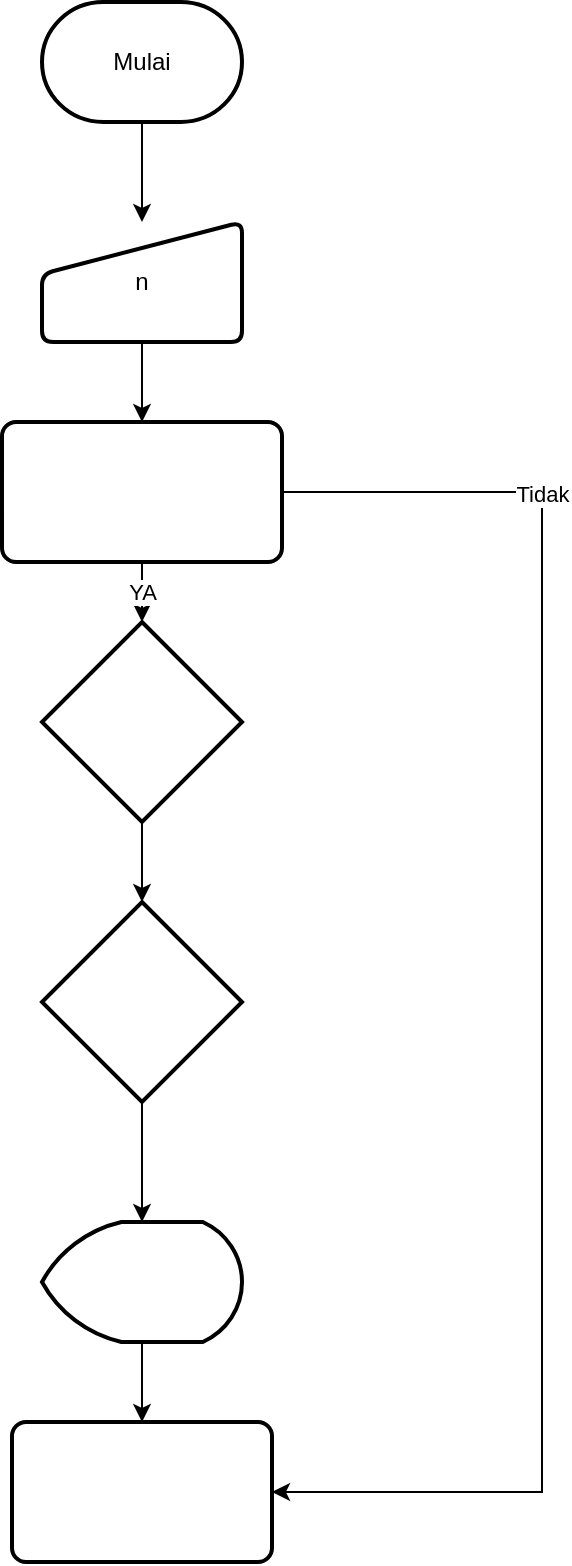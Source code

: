 <mxfile version="20.3.0" type="device"><diagram id="odigBR4Hl_E23jjXg1tO" name="Page-1"><mxGraphModel dx="891" dy="468" grid="1" gridSize="10" guides="1" tooltips="1" connect="1" arrows="1" fold="1" page="1" pageScale="1" pageWidth="850" pageHeight="1100" math="0" shadow="0"><root><mxCell id="0"/><mxCell id="1" parent="0"/><mxCell id="JznmlMjr4rTZhLzcML07-9" value="" style="edgeStyle=orthogonalEdgeStyle;rounded=0;orthogonalLoop=1;jettySize=auto;html=1;" edge="1" parent="1" source="JznmlMjr4rTZhLzcML07-2" target="JznmlMjr4rTZhLzcML07-3"><mxGeometry relative="1" as="geometry"/></mxCell><mxCell id="JznmlMjr4rTZhLzcML07-2" value="Mulai" style="strokeWidth=2;html=1;shape=mxgraph.flowchart.terminator;whiteSpace=wrap;" vertex="1" parent="1"><mxGeometry x="290" y="30" width="100" height="60" as="geometry"/></mxCell><mxCell id="JznmlMjr4rTZhLzcML07-10" value="" style="edgeStyle=orthogonalEdgeStyle;rounded=0;orthogonalLoop=1;jettySize=auto;html=1;" edge="1" parent="1" source="JznmlMjr4rTZhLzcML07-3" target="JznmlMjr4rTZhLzcML07-4"><mxGeometry relative="1" as="geometry"/></mxCell><mxCell id="JznmlMjr4rTZhLzcML07-3" value="n" style="html=1;strokeWidth=2;shape=manualInput;whiteSpace=wrap;rounded=1;size=26;arcSize=11;" vertex="1" parent="1"><mxGeometry x="290" y="140" width="100" height="60" as="geometry"/></mxCell><mxCell id="JznmlMjr4rTZhLzcML07-21" style="edgeStyle=orthogonalEdgeStyle;rounded=0;orthogonalLoop=1;jettySize=auto;html=1;exitX=1;exitY=0.5;exitDx=0;exitDy=0;entryX=1;entryY=0.5;entryDx=0;entryDy=0;" edge="1" parent="1" source="JznmlMjr4rTZhLzcML07-4" target="JznmlMjr4rTZhLzcML07-8"><mxGeometry relative="1" as="geometry"><Array as="points"><mxPoint x="540" y="275"/><mxPoint x="540" y="775"/></Array></mxGeometry></mxCell><mxCell id="JznmlMjr4rTZhLzcML07-22" value="Tidak" style="edgeLabel;html=1;align=center;verticalAlign=middle;resizable=0;points=[];" vertex="1" connectable="0" parent="JznmlMjr4rTZhLzcML07-21"><mxGeometry x="-0.658" relative="1" as="geometry"><mxPoint as="offset"/></mxGeometry></mxCell><mxCell id="JznmlMjr4rTZhLzcML07-23" value="YA" style="edgeStyle=orthogonalEdgeStyle;rounded=0;orthogonalLoop=1;jettySize=auto;html=1;" edge="1" parent="1" source="JznmlMjr4rTZhLzcML07-4" target="JznmlMjr4rTZhLzcML07-5"><mxGeometry relative="1" as="geometry"/></mxCell><mxCell id="JznmlMjr4rTZhLzcML07-4" value="" style="rounded=1;whiteSpace=wrap;html=1;absoluteArcSize=1;arcSize=14;strokeWidth=2;" vertex="1" parent="1"><mxGeometry x="270" y="240" width="140" height="70" as="geometry"/></mxCell><mxCell id="JznmlMjr4rTZhLzcML07-12" value="" style="edgeStyle=orthogonalEdgeStyle;rounded=0;orthogonalLoop=1;jettySize=auto;html=1;" edge="1" parent="1" source="JznmlMjr4rTZhLzcML07-5" target="JznmlMjr4rTZhLzcML07-6"><mxGeometry relative="1" as="geometry"/></mxCell><mxCell id="JznmlMjr4rTZhLzcML07-5" value="" style="strokeWidth=2;html=1;shape=mxgraph.flowchart.decision;whiteSpace=wrap;" vertex="1" parent="1"><mxGeometry x="290" y="340" width="100" height="100" as="geometry"/></mxCell><mxCell id="JznmlMjr4rTZhLzcML07-13" value="" style="edgeStyle=orthogonalEdgeStyle;rounded=0;orthogonalLoop=1;jettySize=auto;html=1;" edge="1" parent="1" source="JznmlMjr4rTZhLzcML07-6" target="JznmlMjr4rTZhLzcML07-7"><mxGeometry relative="1" as="geometry"/></mxCell><mxCell id="JznmlMjr4rTZhLzcML07-6" value="" style="strokeWidth=2;html=1;shape=mxgraph.flowchart.decision;whiteSpace=wrap;" vertex="1" parent="1"><mxGeometry x="290" y="480" width="100" height="100" as="geometry"/></mxCell><mxCell id="JznmlMjr4rTZhLzcML07-14" value="" style="edgeStyle=orthogonalEdgeStyle;rounded=0;orthogonalLoop=1;jettySize=auto;html=1;" edge="1" parent="1" source="JznmlMjr4rTZhLzcML07-7" target="JznmlMjr4rTZhLzcML07-8"><mxGeometry relative="1" as="geometry"/></mxCell><mxCell id="JznmlMjr4rTZhLzcML07-7" value="" style="strokeWidth=2;html=1;shape=mxgraph.flowchart.display;whiteSpace=wrap;" vertex="1" parent="1"><mxGeometry x="290" y="640" width="100" height="60" as="geometry"/></mxCell><mxCell id="JznmlMjr4rTZhLzcML07-8" value="" style="rounded=1;whiteSpace=wrap;html=1;absoluteArcSize=1;arcSize=14;strokeWidth=2;" vertex="1" parent="1"><mxGeometry x="275" y="740" width="130" height="70" as="geometry"/></mxCell></root></mxGraphModel></diagram></mxfile>